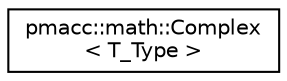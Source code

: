 digraph "Graphical Class Hierarchy"
{
 // LATEX_PDF_SIZE
  edge [fontname="Helvetica",fontsize="10",labelfontname="Helvetica",labelfontsize="10"];
  node [fontname="Helvetica",fontsize="10",shape=record];
  rankdir="LR";
  Node0 [label="pmacc::math::Complex\l\< T_Type \>",height=0.2,width=0.4,color="black", fillcolor="white", style="filled",URL="$structpmacc_1_1math_1_1_complex.html",tooltip="A complex number class."];
}
